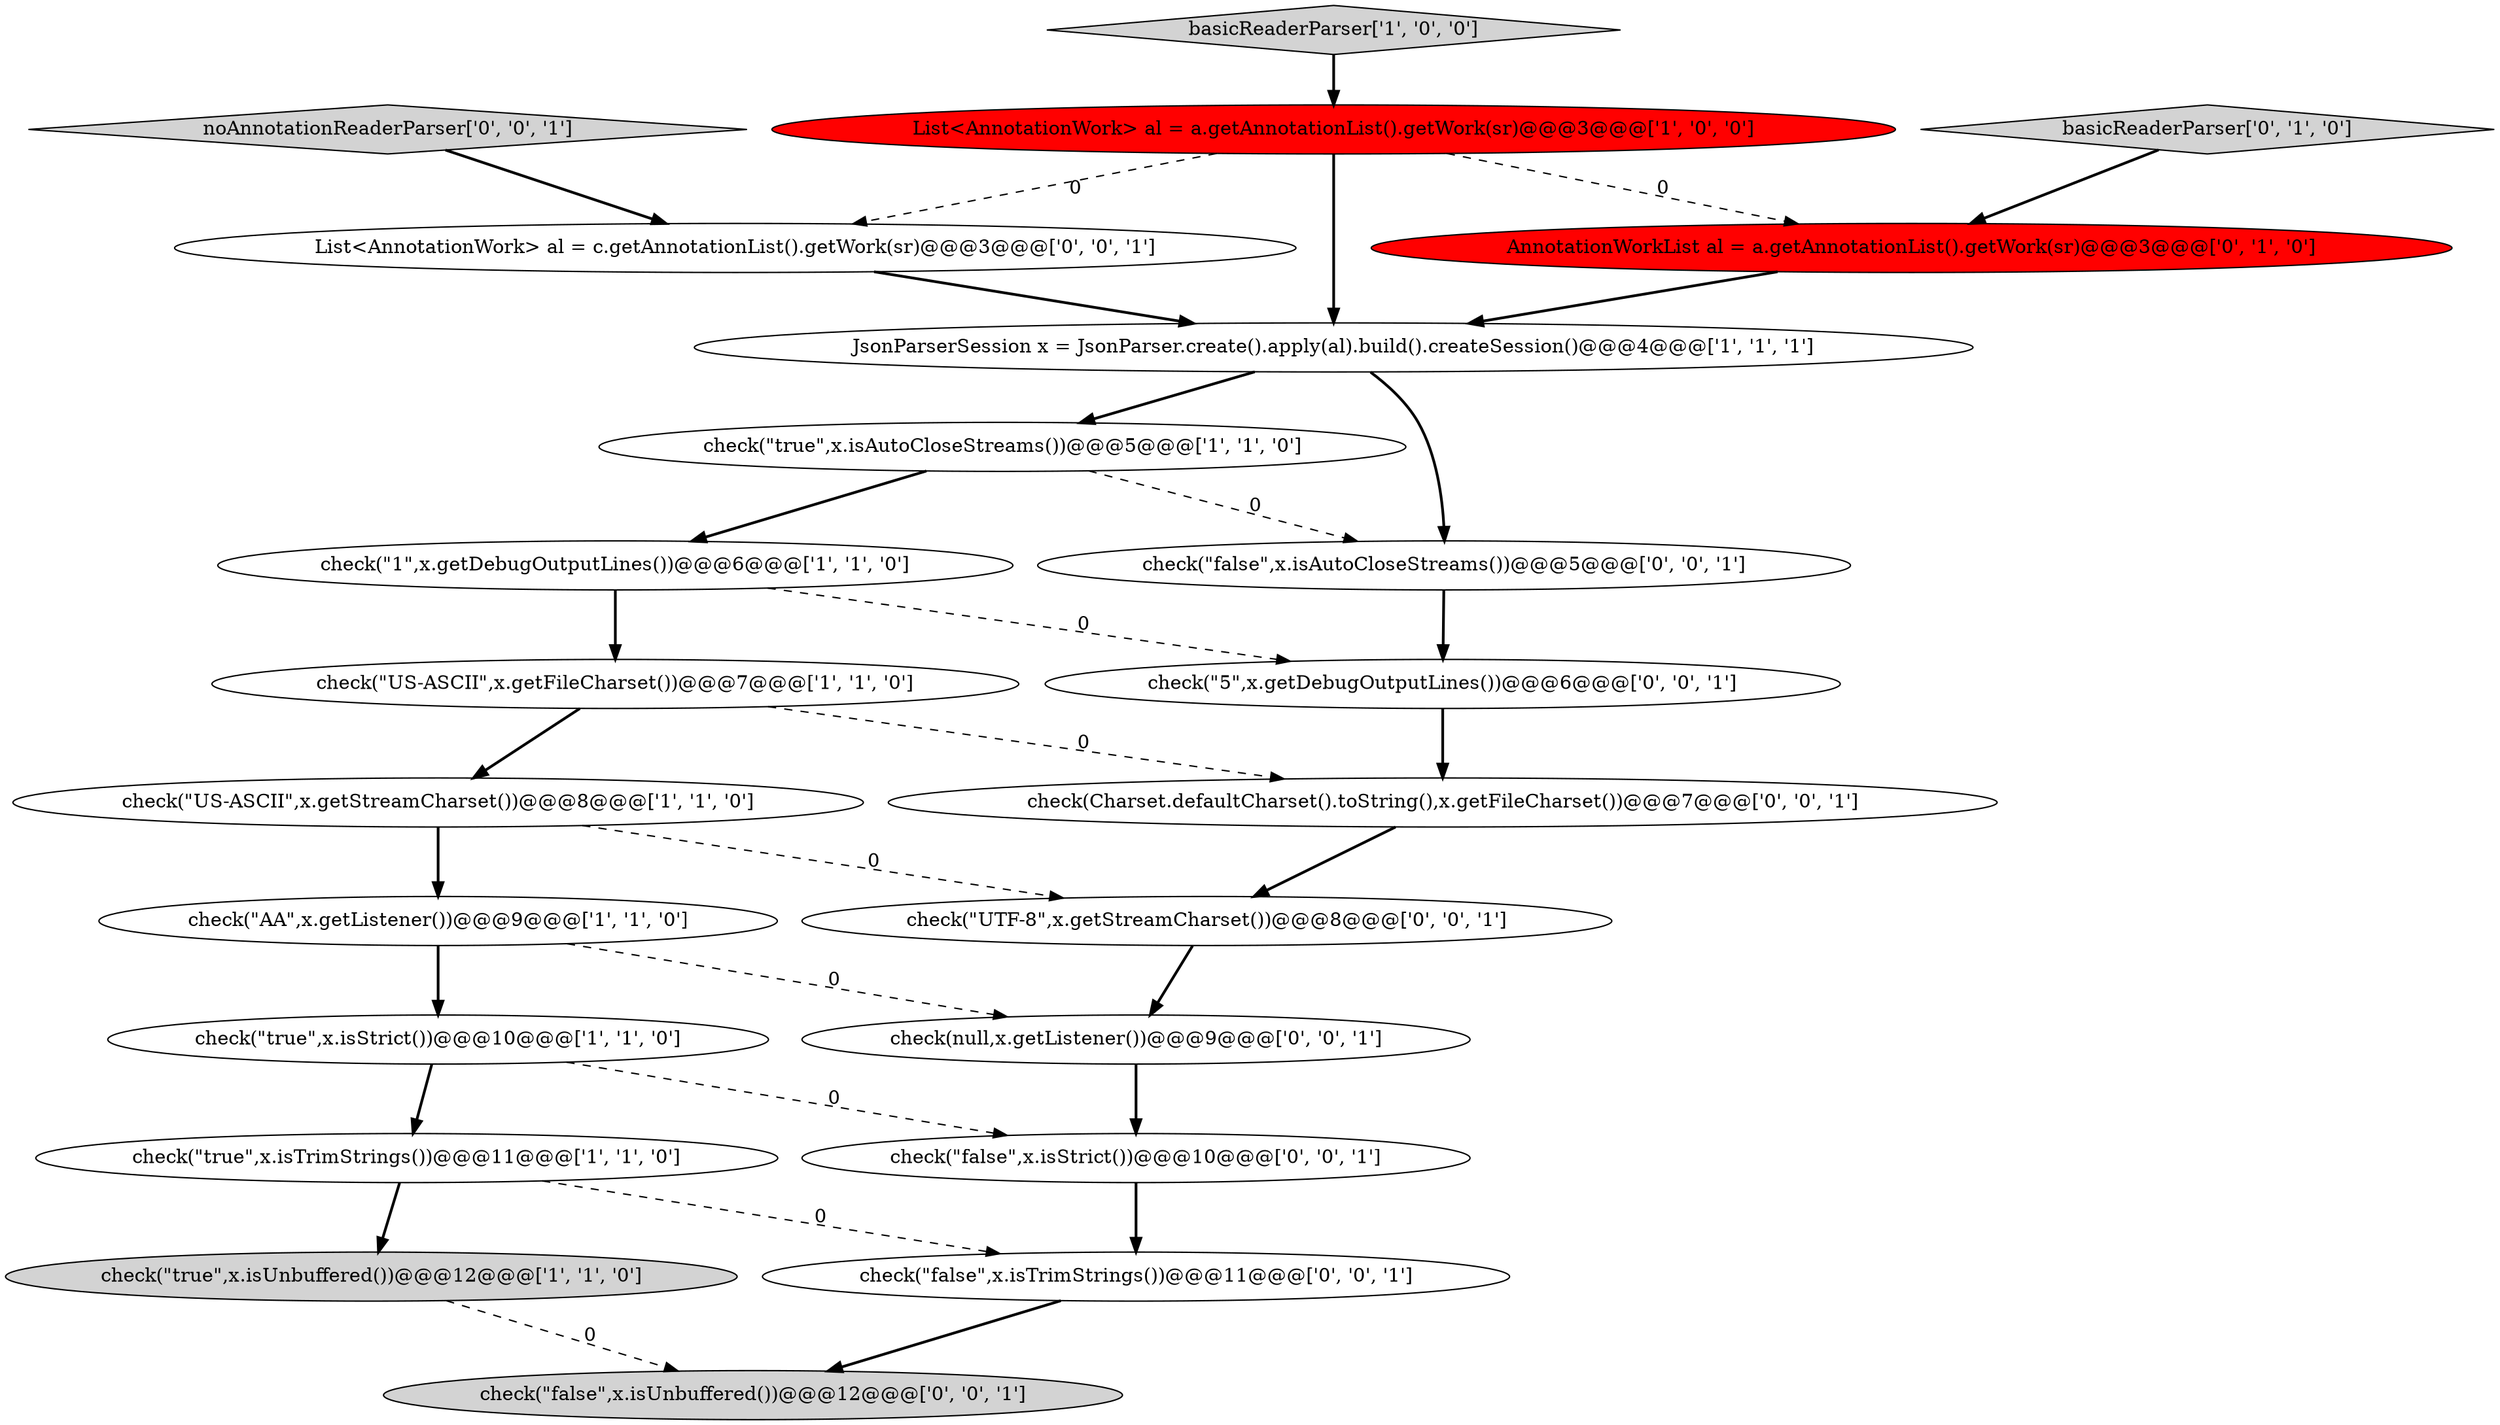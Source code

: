 digraph {
6 [style = filled, label = "check(\"US-ASCII\",x.getStreamCharset())@@@8@@@['1', '1', '0']", fillcolor = white, shape = ellipse image = "AAA0AAABBB1BBB"];
7 [style = filled, label = "check(\"true\",x.isUnbuffered())@@@12@@@['1', '1', '0']", fillcolor = lightgray, shape = ellipse image = "AAA0AAABBB1BBB"];
2 [style = filled, label = "check(\"true\",x.isAutoCloseStreams())@@@5@@@['1', '1', '0']", fillcolor = white, shape = ellipse image = "AAA0AAABBB1BBB"];
17 [style = filled, label = "check(null,x.getListener())@@@9@@@['0', '0', '1']", fillcolor = white, shape = ellipse image = "AAA0AAABBB3BBB"];
21 [style = filled, label = "check(\"false\",x.isTrimStrings())@@@11@@@['0', '0', '1']", fillcolor = white, shape = ellipse image = "AAA0AAABBB3BBB"];
15 [style = filled, label = "check(\"false\",x.isStrict())@@@10@@@['0', '0', '1']", fillcolor = white, shape = ellipse image = "AAA0AAABBB3BBB"];
14 [style = filled, label = "check(Charset.defaultCharset().toString(),x.getFileCharset())@@@7@@@['0', '0', '1']", fillcolor = white, shape = ellipse image = "AAA0AAABBB3BBB"];
0 [style = filled, label = "check(\"AA\",x.getListener())@@@9@@@['1', '1', '0']", fillcolor = white, shape = ellipse image = "AAA0AAABBB1BBB"];
16 [style = filled, label = "check(\"false\",x.isUnbuffered())@@@12@@@['0', '0', '1']", fillcolor = lightgray, shape = ellipse image = "AAA0AAABBB3BBB"];
8 [style = filled, label = "basicReaderParser['1', '0', '0']", fillcolor = lightgray, shape = diamond image = "AAA0AAABBB1BBB"];
4 [style = filled, label = "check(\"true\",x.isTrimStrings())@@@11@@@['1', '1', '0']", fillcolor = white, shape = ellipse image = "AAA0AAABBB1BBB"];
18 [style = filled, label = "check(\"5\",x.getDebugOutputLines())@@@6@@@['0', '0', '1']", fillcolor = white, shape = ellipse image = "AAA0AAABBB3BBB"];
1 [style = filled, label = "check(\"true\",x.isStrict())@@@10@@@['1', '1', '0']", fillcolor = white, shape = ellipse image = "AAA0AAABBB1BBB"];
3 [style = filled, label = "List<AnnotationWork> al = a.getAnnotationList().getWork(sr)@@@3@@@['1', '0', '0']", fillcolor = red, shape = ellipse image = "AAA1AAABBB1BBB"];
22 [style = filled, label = "noAnnotationReaderParser['0', '0', '1']", fillcolor = lightgray, shape = diamond image = "AAA0AAABBB3BBB"];
13 [style = filled, label = "check(\"false\",x.isAutoCloseStreams())@@@5@@@['0', '0', '1']", fillcolor = white, shape = ellipse image = "AAA0AAABBB3BBB"];
5 [style = filled, label = "check(\"US-ASCII\",x.getFileCharset())@@@7@@@['1', '1', '0']", fillcolor = white, shape = ellipse image = "AAA0AAABBB1BBB"];
19 [style = filled, label = "check(\"UTF-8\",x.getStreamCharset())@@@8@@@['0', '0', '1']", fillcolor = white, shape = ellipse image = "AAA0AAABBB3BBB"];
12 [style = filled, label = "AnnotationWorkList al = a.getAnnotationList().getWork(sr)@@@3@@@['0', '1', '0']", fillcolor = red, shape = ellipse image = "AAA1AAABBB2BBB"];
10 [style = filled, label = "check(\"1\",x.getDebugOutputLines())@@@6@@@['1', '1', '0']", fillcolor = white, shape = ellipse image = "AAA0AAABBB1BBB"];
20 [style = filled, label = "List<AnnotationWork> al = c.getAnnotationList().getWork(sr)@@@3@@@['0', '0', '1']", fillcolor = white, shape = ellipse image = "AAA0AAABBB3BBB"];
9 [style = filled, label = "JsonParserSession x = JsonParser.create().apply(al).build().createSession()@@@4@@@['1', '1', '1']", fillcolor = white, shape = ellipse image = "AAA0AAABBB1BBB"];
11 [style = filled, label = "basicReaderParser['0', '1', '0']", fillcolor = lightgray, shape = diamond image = "AAA0AAABBB2BBB"];
1->4 [style = bold, label=""];
5->14 [style = dashed, label="0"];
20->9 [style = bold, label=""];
9->2 [style = bold, label=""];
15->21 [style = bold, label=""];
7->16 [style = dashed, label="0"];
1->15 [style = dashed, label="0"];
8->3 [style = bold, label=""];
14->19 [style = bold, label=""];
11->12 [style = bold, label=""];
6->0 [style = bold, label=""];
19->17 [style = bold, label=""];
2->10 [style = bold, label=""];
12->9 [style = bold, label=""];
0->17 [style = dashed, label="0"];
4->21 [style = dashed, label="0"];
4->7 [style = bold, label=""];
3->9 [style = bold, label=""];
10->5 [style = bold, label=""];
5->6 [style = bold, label=""];
3->12 [style = dashed, label="0"];
22->20 [style = bold, label=""];
2->13 [style = dashed, label="0"];
0->1 [style = bold, label=""];
3->20 [style = dashed, label="0"];
6->19 [style = dashed, label="0"];
17->15 [style = bold, label=""];
21->16 [style = bold, label=""];
18->14 [style = bold, label=""];
10->18 [style = dashed, label="0"];
13->18 [style = bold, label=""];
9->13 [style = bold, label=""];
}
